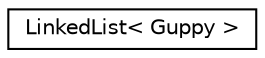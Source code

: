 digraph "Graphical Class Hierarchy"
{
  edge [fontname="Helvetica",fontsize="10",labelfontname="Helvetica",labelfontsize="10"];
  node [fontname="Helvetica",fontsize="10",shape=record];
  rankdir="LR";
  Node0 [label="LinkedList\< Guppy \>",height=0.2,width=0.4,color="black", fillcolor="white", style="filled",URL="$class_linked_list.html"];
}
